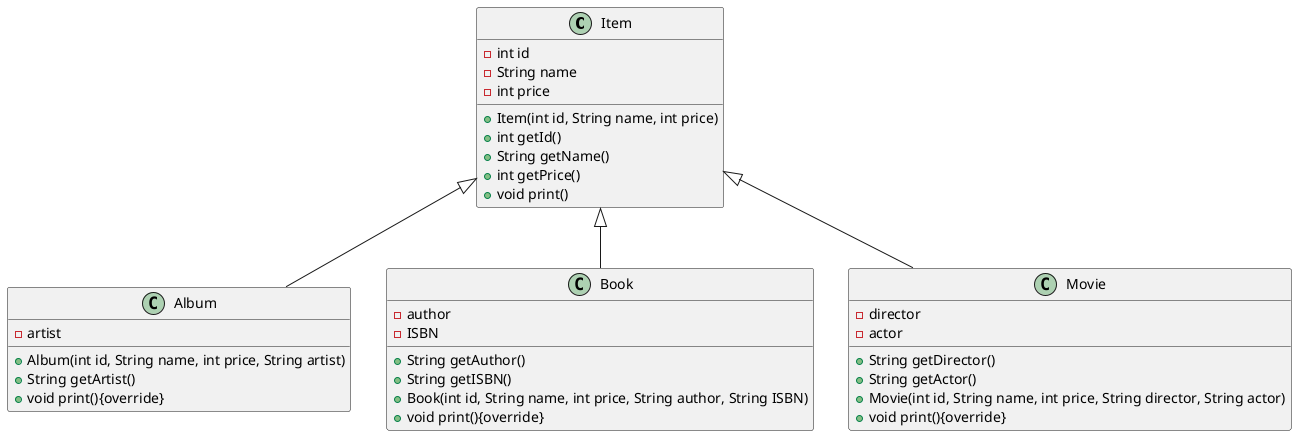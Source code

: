 @startuml
class Item{
    -int id
    -String name
    -int price
    +Item(int id, String name, int price)
    +int getId()
    +String getName()
    +int getPrice()
    +void print()
}
class Album extends Item{
    -artist
    +Album(int id, String name, int price, String artist)
    +String getArtist()
    +void print(){override}
}
class Book extends Item{
    -author
    -ISBN
    +String getAuthor()
    +String getISBN()
    +Book(int id, String name, int price, String author, String ISBN)
    +void print(){override}
}
class Movie extends Item{
    -director
    -actor
    +String getDirector()
    +String getActor()
    +Movie(int id, String name, int price, String director, String actor)
    +void print(){override}
}

@enduml